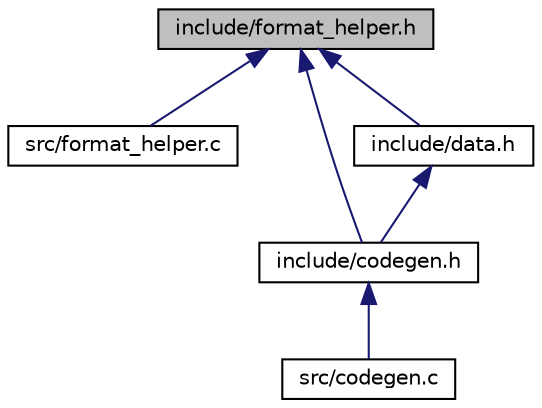 digraph "include/format_helper.h"
{
 // LATEX_PDF_SIZE
  edge [fontname="Helvetica",fontsize="10",labelfontname="Helvetica",labelfontsize="10"];
  node [fontname="Helvetica",fontsize="10",shape=record];
  Node1 [label="include/format_helper.h",height=0.2,width=0.4,color="black", fillcolor="grey75", style="filled", fontcolor="black",tooltip=" "];
  Node1 -> Node2 [dir="back",color="midnightblue",fontsize="10",style="solid"];
  Node2 [label="src/format_helper.c",height=0.2,width=0.4,color="black", fillcolor="white", style="filled",URL="$format__helper_8c.html",tooltip="This file contains the functions that help to format the output code."];
  Node1 -> Node3 [dir="back",color="midnightblue",fontsize="10",style="solid"];
  Node3 [label="include/codegen.h",height=0.2,width=0.4,color="black", fillcolor="white", style="filled",URL="$codegen_8h.html",tooltip="This file contains the code generation functions."];
  Node3 -> Node4 [dir="back",color="midnightblue",fontsize="10",style="solid"];
  Node4 [label="src/codegen.c",height=0.2,width=0.4,color="black", fillcolor="white", style="filled",URL="$codegen_8c.html",tooltip="Edits an OpenSCoP representation to generate an output code where loops are collapsed."];
  Node1 -> Node5 [dir="back",color="midnightblue",fontsize="10",style="solid"];
  Node5 [label="include/data.h",height=0.2,width=0.4,color="black", fillcolor="white", style="filled",URL="$data_8h.html",tooltip="Data structures and helper functions to structure the collapsing flow."];
  Node5 -> Node3 [dir="back",color="midnightblue",fontsize="10",style="solid"];
}
